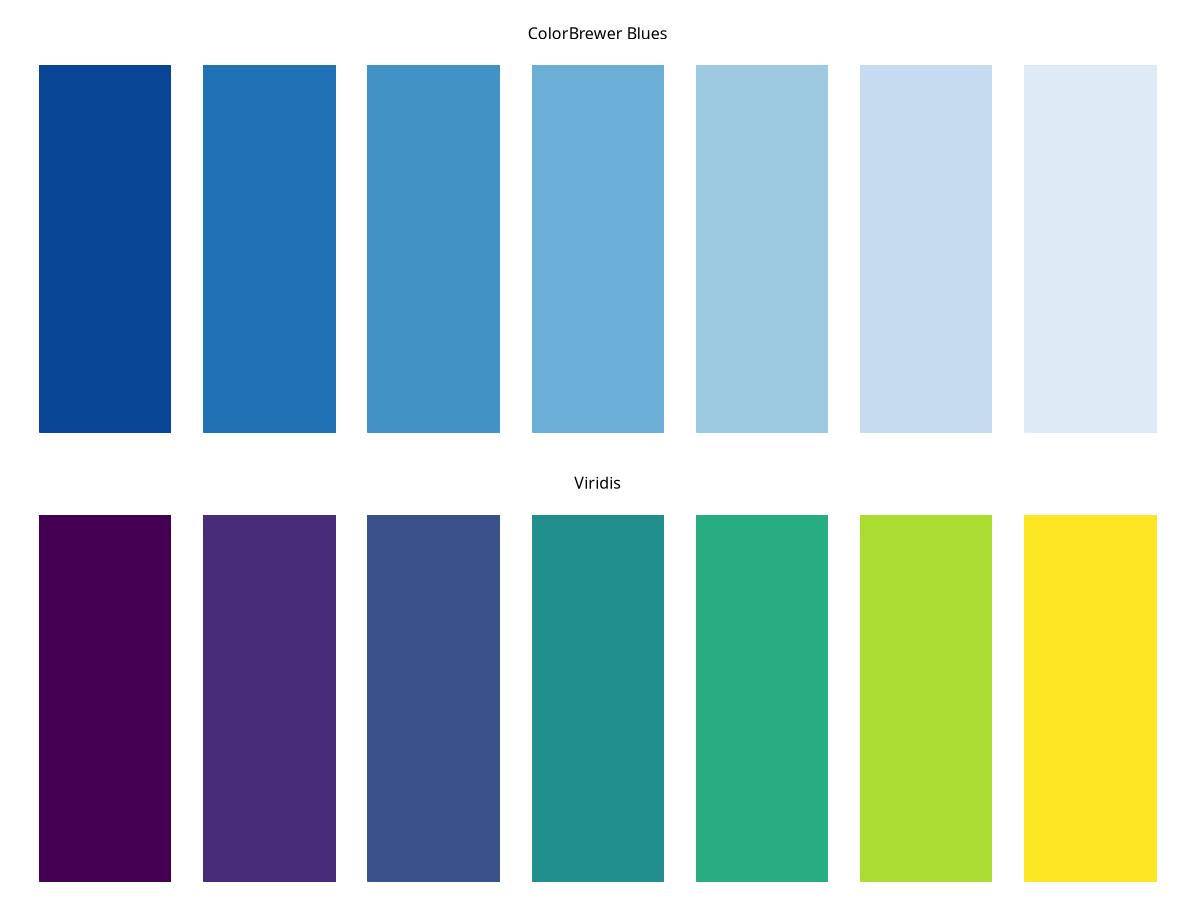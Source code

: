 set terminal svg size 900,300 font 'Verdana,20'
set out "../../src/fundamental/img/seq_color.svg"

set multiplot layout 2,1
unset key
unset border
unset xtics
unset ytics


set style fill solid
set xrange [0.5:7.5]

set title 'ColorBrewer Blues'
$data << EOD
0x084594
0x2171B5
0x4292C6
0x6BAED6
0x9ECAE1
0xC6DBEF
0xDEEBF7
EOD

plot $data u ($0 + 1):(0):(0.4):(0.4):1 w boxxy lc rgb variable

set title 'Viridis'
$data1 << EOD
0x440154
0x472c7a
0x3b518b
0x21908d
0x27ad81
0xaadc32
0xfde725
EOD

plot $data1 u ($0 + 1):(0):(0.4):(0.4):1 w boxxy lc rgb variable